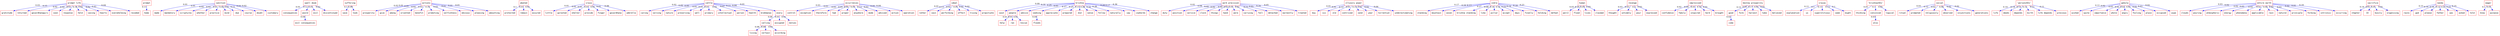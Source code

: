 strict digraph  {
	"prompt life"	 [color=red,
		fontname=courier,
		shape=box];
	gratitude	 [color=red,
		fontname=courier,
		shape=box];
	"prompt life" -> gratitude	 [color=blue,
		xlabel=0.03];
	returned	 [color=red,
		fontname=courier,
		shape=box];
	"prompt life" -> returned	 [color=blue,
		xlabel=0.15];
	govardhanagiri	 [color=red,
		fontname=courier,
		shape=box];
	"prompt life" -> govardhanagiri	 [color=blue,
		xlabel=0.02];
	soon	 [color=red,
		fontname=courier,
		shape=box];
	"prompt life" -> soon	 [color=blue,
		xlabel=0.02];
	response	 [color=red,
		fontname=courier,
		shape=box];
	"prompt life" -> response	 [color=blue,
		xlabel=0.03];
	held	 [color=red,
		fontname=courier,
		shape=box];
	"prompt life" -> held	 [color=blue,
		xlabel=0.16];
	saving	 [color=red,
		fontname=courier,
		shape=box];
	"prompt life" -> saving	 [color=blue,
		xlabel=0.02];
	hearts	 [color=red,
		fontname=courier,
		shape=box];
	"prompt life" -> hearts	 [color=blue,
		xlabel=0.02];
	overwhelming	 [color=red,
		fontname=courier,
		shape=box];
	"prompt life" -> overwhelming	 [color=blue,
		xlabel=0.03];
	receded	 [color=red,
		fontname=courier,
		shape=box];
	"prompt life" -> receded	 [color=blue,
		xlabel=0.04];
	prompt	 [color=red,
		fontname=courier,
		shape=box];
	home	 [color=red,
		fontname=courier,
		shape=box];
	prompt -> home	 [color=blue,
		xlabel=0.11];
	sanction	 [color=red,
		fontname=courier,
		shape=box];
	made	 [color=red,
		fontname=courier,
		shape=box];
	sanction -> made	 [color=blue,
		xlabel=0.01];
	mandatory	 [color=red,
		fontname=courier,
		shape=box];
	sanction -> mandatory	 [color=blue,
		xlabel=0.01];
	scriptures	 [color=red,
		fontname=courier,
		shape=box];
	sanction -> scriptures	 [color=blue,
		xlabel=0.02];
	whether	 [color=red,
		fontname=courier,
		shape=box];
	sanction -> whether	 [color=blue,
		xlabel=0.02];
	practice	 [color=red,
		fontname=courier,
		shape=box];
	sanction -> practice	 [color=blue,
		xlabel=0.01];
	mind	 [color=red,
		fontname=courier,
		shape=box];
	sanction -> mind	 [color=blue,
		xlabel=0.02];
	due	 [color=red,
		fontname=courier,
		shape=box];
	sanction -> due	 [color=blue,
		xlabel=0.01];
	course	 [color=red,
		fontname=courier,
		shape=box];
	sanction -> course	 [color=blue,
		xlabel=0.11];
	doubt	 [color=red,
		fontname=courier,
		shape=box];
	sanction -> doubt	 [color=blue,
		xlabel=0.03];
	customary	 [color=red,
		fontname=courier,
		shape=box];
	sanction -> customary	 [color=blue,
		xlabel=0.02];
	"spell doom"	 [color=red,
		fontname=courier,
		shape=box];
	consequences	 [color=red,
		fontname=courier,
		shape=box];
	"spell doom" -> consequences	 [color=blue,
		xlabel=0.01];
	would	 [color=red,
		fontname=courier,
		shape=box];
	"spell doom" -> would	 [color=blue,
		xlabel=0.12];
	evil	 [color=red,
		fontname=courier,
		shape=box];
	"spell doom" -> evil	 [color=blue,
		xlabel=0.01];
	discontinued	 [color=red,
		fontname=courier,
		shape=box];
	"spell doom" -> discontinued	 [color=blue,
		xlabel=0.02];
	"evil consequences"	 [color=red,
		fontname=courier,
		shape=box];
	would -> "evil consequences"	 [color=blue,
		xlabel=0.04];
	suffering	 [color=red,
		fontname=courier,
		shape=box];
	save	 [color=red,
		fontname=courier,
		shape=box];
	suffering -> save	 [color=blue,
		xlabel=0.1];
	took	 [color=red,
		fontname=courier,
		shape=box];
	suffering -> took	 [color=blue,
		xlabel=0.09];
	actions	 [color=red,
		fontname=courier,
		shape=box];
	prosperity	 [color=red,
		fontname=courier,
		shape=box];
	actions -> prosperity	 [color=blue,
		xlabel=0.02];
	give	 [color=red,
		fontname=courier,
		shape=box];
	actions -> give	 [color=blue,
		xlabel=0.01];
	among	 [color=red,
		fontname=courier,
		shape=box];
	actions -> among	 [color=blue,
		xlabel=0.01];
	oriented	 [color=red,
		fontname=courier,
		shape=box];
	actions -> oriented	 [color=blue,
		xlabel=0.02];
	benefit	 [color=red,
		fontname=courier,
		shape=box];
	actions -> benefit	 [color=blue,
		xlabel=0.03];
	promoting	 [color=red,
		fontname=courier,
		shape=box];
	actions -> promoting	 [color=blue,
		xlabel=0.14];
	selfishness	 [color=red,
		fontname=courier,
		shape=box];
	actions -> selfishness	 [color=blue,
		xlabel=0.03];
	obvious	 [color=red,
		fontname=courier,
		shape=box];
	actions -> obvious	 [color=blue,
		xlabel=0.01];
	pleasing	 [color=red,
		fontname=courier,
		shape=box];
	actions -> pleasing	 [color=blue,
		xlabel=0.01];
	amounting	 [color=red,
		fontname=courier,
		shape=box];
	actions -> amounting	 [color=blue,
		xlabel=0.01];
	abated	 [color=red,
		fontname=courier,
		shape=box];
	protected	 [color=red,
		fontname=courier,
		shape=box];
	abated -> protected	 [color=blue,
		xlabel=0.1];
	remain	 [color=red,
		fontname=courier,
		shape=box];
	abated -> remain	 [color=blue,
		xlabel=0.01];
	assured	 [color=red,
		fontname=courier,
		shape=box];
	abated -> assured	 [color=blue,
		xlabel=0.01];
	vraja	 [color=red,
		fontname=courier,
		shape=box];
	little	 [color=red,
		fontname=courier,
		shape=box];
	vraja -> little	 [color=blue,
		xlabel=0.01];
	uprooted	 [color=red,
		fontname=courier,
		shape=box];
	vraja -> uprooted	 [color=blue,
		xlabel=0.01];
	shelter	 [color=red,
		fontname=courier,
		shape=box];
	vraja -> shelter	 [color=blue,
		xlabel=0.01];
	provide	 [color=red,
		fontname=courier,
		shape=box];
	vraja -> provide	 [color=blue,
		xlabel=0.01];
	finger	 [color=red,
		fontname=courier,
		shape=box];
	vraja -> finger	 [color=blue,
		xlabel=0.01];
	govardhana	 [color=red,
		fontname=courier,
		shape=box];
	vraja -> govardhana	 [color=blue,
		xlabel=0.01];
	umbrella	 [color=red,
		fontname=courier,
		shape=box];
	vraja -> umbrella	 [color=blue,
		xlabel=0.06];
	cattle	 [color=red,
		fontname=courier,
		shape=box];
	caring	 [color=red,
		fontname=courier,
		shape=box];
	cattle -> caring	 [color=blue,
		xlabel=0.02];
	serving	 [color=red,
		fontname=courier,
		shape=box];
	cattle -> serving	 [color=blue,
		xlabel=0.02];
	nature	 [color=red,
		fontname=courier,
		shape=box];
	cattle -> nature	 [color=blue,
		xlabel=0.05];
	preserving	 [color=red,
		fontname=courier,
		shape=box];
	cattle -> preserving	 [color=blue,
		xlabel=0.01];
	well	 [color=red,
		fontname=courier,
		shape=box];
	cattle -> well	 [color=blue,
		xlabel=0.01];
	primary	 [color=red,
		fontname=courier,
		shape=box];
	cattle -> primary	 [color=blue,
		xlabel=0.01];
	intellectual	 [color=red,
		fontname=courier,
		shape=box];
	cattle -> intellectual	 [color=blue,
		xlabel=0.02];
	person	 [color=red,
		fontname=courier,
		shape=box];
	cattle -> person	 [color=blue,
		xlabel=0.07];
	health	 [color=red,
		fontname=courier,
		shape=box];
	cattle -> health	 [color=blue,
		xlabel=0.11];
	brahmanas	 [color=red,
		fontname=courier,
		shape=box];
	cattle -> brahmanas	 [color=blue,
		xlabel=0.04];
	every	 [color=red,
		fontname=courier,
		shape=box];
	cattle -> every	 [color=blue,
		xlabel=0.01];
	calling	 [color=red,
		fontname=courier,
		shape=box];
	every -> calling	 [color=blue,
		xlabel=0.06];
	assigned	 [color=red,
		fontname=courier,
		shape=box];
	every -> assigned	 [color=blue,
		xlabel=0.01];
	duties	 [color=red,
		fontname=courier,
		shape=box];
	every -> duties	 [color=blue,
		xlabel=0.01];
	living	 [color=red,
		fontname=courier,
		shape=box];
	calling -> living	 [color=blue,
		xlabel=0.08];
	certain	 [color=red,
		fontname=courier,
		shape=box];
	calling -> certain	 [color=blue,
		xlabel=0.08];
	according	 [color=red,
		fontname=courier,
		shape=box];
	calling -> according	 [color=blue,
		xlabel=0.05];
	occurrences	 [color=red,
		fontname=courier,
		shape=box];
	control	 [color=red,
		fontname=courier,
		shape=box];
	occurrences -> control	 [color=blue,
		xlabel=0.03];
	exception	 [color=red,
		fontname=courier,
		shape=box];
	occurrences -> exception	 [color=blue,
		xlabel=0.03];
	therefore	 [color=red,
		fontname=courier,
		shape=box];
	occurrences -> therefore	 [color=blue,
		xlabel=0.03];
	had	 [color=red,
		fontname=courier,
		shape=box];
	occurrences -> had	 [color=blue,
		xlabel=0.05];
	proper	 [color=red,
		fontname=courier,
		shape=box];
	occurrences -> proper	 [color=blue,
		xlabel=0.04];
	anywhere	 [color=red,
		fontname=courier,
		shape=box];
	occurrences -> anywhere	 [color=blue,
		xlabel=0.03];
	mode	 [color=red,
		fontname=courier,
		shape=box];
	occurrences -> mode	 [color=blue,
		xlabel=0.13];
	advised	 [color=red,
		fontname=courier,
		shape=box];
	occurrences -> advised	 [color=blue,
		xlabel=0.03];
	action	 [color=red,
		fontname=courier,
		shape=box];
	occurrences -> action	 [color=blue,
		xlabel=0.05];
	operation	 [color=red,
		fontname=courier,
		shape=box];
	occurrences -> operation	 [color=blue,
		xlabel=0.04];
	ideal	 [color=red,
		fontname=courier,
		shape=box];
	rather	 [color=red,
		fontname=courier,
		shape=box];
	ideal -> rather	 [color=blue,
		xlabel=0.01];
	vain	 [color=red,
		fontname=courier,
		shape=box];
	ideal -> vain	 [color=blue,
		xlabel=0.13];
	performing	 [color=red,
		fontname=courier,
		shape=box];
	ideal -> performing	 [color=blue,
		xlabel=0.02];
	effect	 [color=red,
		fontname=courier,
		shape=box];
	ideal -> effect	 [color=blue,
		xlabel=0.01];
	trying	 [color=red,
		fontname=courier,
		shape=box];
	ideal -> trying	 [color=blue,
		xlabel=0.01];
	propitiate	 [color=red,
		fontname=courier,
		shape=box];
	ideal -> propitiate	 [color=blue,
		xlabel=0.02];
	krishna	 [color=red,
		fontname=courier,
		shape=box];
	said	 [color=red,
		fontname=courier,
		shape=box];
	krishna -> said	 [color=blue,
		xlabel=0.09];
	people	 [color=red,
		fontname=courier,
		shape=box];
	krishna -> people	 [color=blue,
		xlabel=0.31];
	advice	 [color=red,
		fontname=courier,
		shape=box];
	krishna -> advice	 [color=blue,
		xlabel=0.25];
	seeking	 [color=red,
		fontname=courier,
		shape=box];
	krishna -> seeking	 [color=blue,
		xlabel=0.03];
	appreciate	 [color=red,
		fontname=courier,
		shape=box];
	krishna -> appreciate	 [color=blue,
		xlabel=0.17];
	prepared	 [color=red,
		fontname=courier,
		shape=box];
	krishna -> prepared	 [color=blue,
		xlabel=0.25];
	did	 [color=red,
		fontname=courier,
		shape=box];
	krishna -> did	 [color=blue,
		xlabel=0.15];
	sense	 [color=red,
		fontname=courier,
		shape=box];
	krishna -> sense	 [color=blue,
		xlabel=0.29];
	follow	 [color=red,
		fontname=courier,
		shape=box];
	krishna -> follow	 [color=blue,
		xlabel=0.32];
	naturally	 [color=red,
		fontname=courier,
		shape=box];
	krishna -> naturally	 [color=blue,
		xlabel=0.28];
	saw	 [color=red,
		fontname=courier,
		shape=box];
	krishna -> saw	 [color=blue,
		xlabel=0.24];
	cowherds	 [color=red,
		fontname=courier,
		shape=box];
	krishna -> cowherds	 [color=blue,
		xlabel=0.17];
	change	 [color=red,
		fontname=courier,
		shape=box];
	krishna -> change	 [color=blue,
		xlabel=0.36];
	help	 [color=red,
		fontname=courier,
		shape=box];
	people -> help	 [color=blue,
		xlabel=0.01];
	ran	 [color=red,
		fontname=courier,
		shape=box];
	people -> ran	 [color=blue,
		xlabel=0.01];
	rescue	 [color=red,
		fontname=courier,
		shape=box];
	people -> rescue	 [color=blue,
		xlabel=0.01];
	floods	 [color=red,
		fontname=courier,
		shape=box];
	seeking -> floods	 [color=blue,
		xlabel=0.04];
	"work precision"	 [color=red,
		fontname=courier,
		shape=box];
	duty	 [color=red,
		fontname=courier,
		shape=box];
	"work precision" -> duty	 [color=blue,
		xlabel=0.02];
	position	 [color=red,
		fontname=courier,
		shape=box];
	"work precision" -> position	 [color=blue,
		xlabel=0.04];
	service	 [color=red,
		fontname=courier,
		shape=box];
	"work precision" -> service	 [color=blue,
		xlabel=0.02];
	clock	 [color=red,
		fontname=courier,
		shape=box];
	"work precision" -> clock	 [color=blue,
		xlabel=0.02];
	things	 [color=red,
		fontname=courier,
		shape=box];
	"work precision" -> things	 [color=blue,
		xlabel=0.02];
	hand	 [color=red,
		fontname=courier,
		shape=box];
	"work precision" -> hand	 [color=blue,
		xlabel=0.02];
	were	 [color=red,
		fontname=courier,
		shape=box];
	"work precision" -> were	 [color=blue,
		xlabel=0.03];
	carrying	 [color=red,
		fontname=courier,
		shape=box];
	"work precision" -> carrying	 [color=blue,
		xlabel=0.02];
	fall	 [color=red,
		fontname=courier,
		shape=box];
	"work precision" -> fall	 [color=blue,
		xlabel=0.15];
	detached	 [color=red,
		fontname=courier,
		shape=box];
	"work precision" -> detached	 [color=blue,
		xlabel=0.05];
	earnestly	 [color=red,
		fontname=courier,
		shape=box];
	"work precision" -> earnestly	 [color=blue,
		xlabel=0.16];
	treated	 [color=red,
		fontname=courier,
		shape=box];
	"work precision" -> treated	 [color=blue,
		xlabel=0.05];
	"illusory power"	 [color=red,
		fontname=courier,
		shape=box];
	boy	 [color=red,
		fontname=courier,
		shape=box];
	"illusory power" -> boy	 [color=blue,
		xlabel=0.01];
	six	 [color=red,
		fontname=courier,
		shape=box];
	"illusory power" -> six	 [color=blue,
		xlabel=0.01];
	old	 [color=red,
		fontname=courier,
		shape=box];
	"illusory power" -> old	 [color=blue,
		xlabel=0.12];
	contrived	 [color=red,
		fontname=courier,
		shape=box];
	"illusory power" -> contrived	 [color=blue,
		xlabel=0.01];
	send	 [color=red,
		fontname=courier,
		shape=box];
	"illusory power" -> send	 [color=blue,
		xlabel=0.13];
	year	 [color=red,
		fontname=courier,
		shape=box];
	"illusory power" -> year	 [color=blue,
		xlabel=0.01];
	torrential	 [color=red,
		fontname=courier,
		shape=box];
	"illusory power" -> torrential	 [color=blue,
		xlabel=0.02];
	underestimating	 [color=red,
		fontname=courier,
		shape=box];
	"illusory power" -> underestimating	 [color=blue,
		xlabel=0.04];
	indra	 [color=red,
		fontname=courier,
		shape=box];
	standing	 [color=red,
		fontname=courier,
		shape=box];
	indra -> standing	 [color=blue,
		xlabel=0.17];
	mountain	 [color=red,
		fontname=courier,
		shape=box];
	indra -> mountain	 [color=blue,
		xlabel=0.16];
	seven	 [color=red,
		fontname=courier,
		shape=box];
	indra -> seven	 [color=blue,
		xlabel=0.13];
	"krishna standing"	 [color=red,
		fontname=courier,
		shape=box];
	indra -> "krishna standing"	 [color=blue,
		xlabel=0.27];
	like	 [color=red,
		fontname=courier,
		shape=box];
	indra -> like	 [color=blue,
		xlabel=0.08];
	pillar	 [color=red,
		fontname=courier,
		shape=box];
	indra -> pillar	 [color=blue,
		xlabel=0.14];
	accept	 [color=red,
		fontname=courier,
		shape=box];
	indra -> accept	 [color=blue,
		xlabel=0.14];
	days	 [color=red,
		fontname=courier,
		shape=box];
	indra -> days	 [color=blue,
		xlabel=0.23];
	finally	 [color=red,
		fontname=courier,
		shape=box];
	indra -> finally	 [color=blue,
		xlabel=0.14];
	holding	 [color=red,
		fontname=courier,
		shape=box];
	indra -> holding	 [color=blue,
		xlabel=0.18];
	defeat	 [color=red,
		fontname=courier,
		shape=box];
	indra -> defeat	 [color=blue,
		xlabel=0.23];
	human	 [color=red,
		fontname=courier,
		shape=box];
	peril	 [color=red,
		fontname=courier,
		shape=box];
	human -> peril	 [color=blue,
		xlabel=0.03];
	flood	 [color=red,
		fontname=courier,
		shape=box];
	human -> flood	 [color=blue,
		xlabel=0.26];
	lives	 [color=red,
		fontname=courier,
		shape=box];
	human -> lives	 [color=blue,
		xlabel=0.05];
	claimed	 [color=red,
		fontname=courier,
		shape=box];
	human -> claimed	 [color=blue,
		xlabel=0.05];
	revenge	 [color=red,
		fontname=courier,
		shape=box];
	thought	 [color=red,
		fontname=courier,
		shape=box];
	revenge -> thought	 [color=blue,
		xlabel=0.03];
	untimely	 [color=red,
		fontname=courier,
		shape=box];
	revenge -> untimely	 [color=blue,
		xlabel=0.03];
	pour	 [color=red,
		fontname=courier,
		shape=box];
	revenge -> pour	 [color=blue,
		xlabel=0.2];
	expressed	 [color=red,
		fontname=courier,
		shape=box];
	revenge -> expressed	 [color=blue,
		xlabel=0.03];
	improvised	 [color=red,
		fontname=courier,
		shape=box];
	confidence	 [color=red,
		fontname=courier,
		shape=box];
	improvised -> confidence	 [color=blue,
		xlabel=0.02];
	family	 [color=red,
		fontname=courier,
		shape=box];
	improvised -> family	 [color=blue,
		xlabel=0.04];
	inspired	 [color=red,
		fontname=courier,
		shape=box];
	improvised -> inspired	 [color=blue,
		xlabel=0.01];
	herd	 [color=red,
		fontname=courier,
		shape=box];
	improvised -> herd	 [color=blue,
		xlabel=0.14];
	brought	 [color=red,
		fontname=courier,
		shape=box];
	improvised -> brought	 [color=blue,
		xlabel=0.01];
	"bestow prosperity"	 [color=red,
		fontname=courier,
		shape=box];
	good	 [color=red,
		fontname=courier,
		shape=box];
	"bestow prosperity" -> good	 [color=blue,
		xlabel=0.12];
	form	 [color=red,
		fontname=courier,
		shape=box];
	"bestow prosperity" -> form	 [color=blue,
		xlabel=0.01];
	harvest	 [color=red,
		fontname=courier,
		shape=box];
	"bestow prosperity" -> harvest	 [color=blue,
		xlabel=0.17];
	take	 [color=red,
		fontname=courier,
		shape=box];
	"bestow prosperity" -> take	 [color=blue,
		xlabel=0.01];
	believed	 [color=red,
		fontname=courier,
		shape=box];
	"bestow prosperity" -> believed	 [color=blue,
		xlabel=0.01];
	come	 [color=red,
		fontname=courier,
		shape=box];
	good -> come	 [color=blue,
		xlabel=0.02];
	vrajas	 [color=red,
		fontname=courier,
		shape=box];
	explanation	 [color=red,
		fontname=courier,
		shape=box];
	vrajas -> explanation	 [color=blue,
		xlabel=0.11];
	us	 [color=red,
		fontname=courier,
		shape=box];
	vrajas -> us	 [color=blue,
		xlabel=0.1];
	superstitious	 [color=red,
		fontname=courier,
		shape=box];
	vrajas -> superstitious	 [color=blue,
		xlabel=0.13];
	seem	 [color=red,
		fontname=courier,
		shape=box];
	vrajas -> seem	 [color=blue,
		xlabel=0.13];
	might	 [color=red,
		fontname=courier,
		shape=box];
	vrajas -> might	 [color=blue,
		xlabel=0.1];
	"'krishna\x92s'"	 [color=red,
		fontname=courier,
		shape=box];
	thinking	 [color=red,
		fontname=courier,
		shape=box];
	"'krishna\x92s'" -> thinking	 [color=blue,
		xlabel=0.01];
	convinced	 [color=red,
		fontname=courier,
		shape=box];
	"'krishna\x92s'" -> convinced	 [color=blue,
		xlabel=0.1];
	logical	 [color=red,
		fontname=courier,
		shape=box];
	"'krishna\x92s'" -> logical	 [color=blue,
		xlabel=0.01];
	also	 [color=red,
		fontname=courier,
		shape=box];
	convinced -> also	 [color=blue,
		xlabel=0.03];
	social	 [color=red,
		fontname=courier,
		shape=box];
	ritual	 [color=red,
		fontname=courier,
		shape=box];
	social -> ritual	 [color=blue,
		xlabel=0.03];
	prompted	 [color=red,
		fontname=courier,
		shape=box];
	social -> prompted	 [color=blue,
		xlabel=0.12];
	religiously	 [color=red,
		fontname=courier,
		shape=box];
	social -> religiously	 [color=blue,
		xlabel=0.02];
	observed	 [color=red,
		fontname=courier,
		shape=box];
	social -> observed	 [color=blue,
		xlabel=0.02];
	injunctions	 [color=red,
		fontname=courier,
		shape=box];
	social -> injunctions	 [color=blue,
		xlabel=0.02];
	generations	 [color=red,
		fontname=courier,
		shape=box];
	social -> generations	 [color=blue,
		xlabel=0.02];
	"'person\x92s'"	 [color=red,
		fontname=courier,
		shape=box];
	life	 [color=red,
		fontname=courier,
		shape=box];
	"'person\x92s'" -> life	 [color=blue,
		xlabel=0.14];
	deeds	 [color=red,
		fontname=courier,
		shape=box];
	"'person\x92s'" -> deeds	 [color=blue,
		xlabel=0.14];
	depends	 [color=red,
		fontname=courier,
		shape=box];
	"'person\x92s'" -> depends	 [color=blue,
		xlabel=0.14];
	birth	 [color=red,
		fontname=courier,
		shape=box];
	"'person\x92s'" -> birth	 [color=blue,
		xlabel=0.12];
	"life depends"	 [color=red,
		fontname=courier,
		shape=box];
	"'person\x92s'" -> "life depends"	 [color=blue,
		xlabel=0.11];
	previous	 [color=red,
		fontname=courier,
		shape=box];
	"'person\x92s'" -> previous	 [color=blue,
		xlabel=0.11];
	gokula	 [color=red,
		fontname=courier,
		shape=box];
	wished	 [color=red,
		fontname=courier,
		shape=box];
	gokula -> wished	 [color=blue,
		xlabel=0.11];
	spite	 [color=red,
		fontname=courier,
		shape=box];
	gokula -> spite	 [color=blue,
		xlabel=0.02];
	importance	 [color=red,
		fontname=courier,
		shape=box];
	gokula -> importance	 [color=blue,
		xlabel=0.03];
	whole	 [color=red,
		fontname=courier,
		shape=box];
	gokula -> whole	 [color=blue,
		xlabel=0.02];
	angry	 [color=red,
		fontname=courier,
		shape=box];
	gokula -> angry	 [color=blue,
		xlabel=0.02];
	foiling	 [color=red,
		fontname=courier,
		shape=box];
	gokula -> foiling	 [color=blue,
		xlabel=0.01];
	place	 [color=red,
		fontname=courier,
		shape=box];
	gokula -> place	 [color=blue,
		xlabel=0.01];
	occupied	 [color=red,
		fontname=courier,
		shape=box];
	gokula -> occupied	 [color=blue,
		xlabel=0.03];
	wipe	 [color=red,
		fontname=courier,
		shape=box];
	gokula -> wipe	 [color=blue,
		xlabel=0.02];
	"entire earth"	 [color=red,
		fontname=courier,
		shape=box];
	clouds	 [color=red,
		fontname=courier,
		shape=box];
	"entire earth" -> clouds	 [color=blue,
		xlabel=0.03];
	pouring	 [color=red,
		fontname=courier,
		shape=box];
	"entire earth" -> pouring	 [color=blue,
		xlabel=0.02];
	atmospheric	 [color=red,
		fontname=courier,
		shape=box];
	"entire earth" -> atmospheric	 [color=blue,
		xlabel=0.02];
	energy	 [color=red,
		fontname=courier,
		shape=box];
	"entire earth" -> energy	 [color=blue,
		xlabel=0.03];
	phenomena	 [color=red,
		fontname=courier,
		shape=box];
	"entire earth" -> phenomena	 [color=blue,
		xlabel=0.02];
	applicable	 [color=red,
		fontname=courier,
		shape=box];
	"entire earth" -> applicable	 [color=blue,
		xlabel=0.02];
	rain	 [color=red,
		fontname=courier,
		shape=box];
	"entire earth" -> rain	 [color=blue,
		xlabel=0.02];
	natural	 [color=red,
		fontname=courier,
		shape=box];
	"entire earth" -> natural	 [color=blue,
		xlabel=0.02];
	principle	 [color=red,
		fontname=courier,
		shape=box];
	"entire earth" -> principle	 [color=blue,
		xlabel=0.03];
	forming	 [color=red,
		fontname=courier,
		shape=box];
	"entire earth" -> forming	 [color=blue,
		xlabel=0.02];
	intrinsic	 [color=red,
		fontname=courier,
		shape=box];
	"entire earth" -> intrinsic	 [color=blue,
		xlabel=0.01];
	occurring	 [color=red,
		fontname=courier,
		shape=box];
	"entire earth" -> occurring	 [color=blue,
		xlabel=0.16];
	sacrifice	 [color=red,
		fontname=courier,
		shape=box];
	chapter	 [color=red,
		fontname=courier,
		shape=box];
	sacrifice -> chapter	 [color=blue,
		xlabel=0.14];
	33	 [color=red,
		fontname=courier,
		shape=box];
	sacrifice -> 33	 [color=blue,
		xlabel=0.01];
	busily	 [color=red,
		fontname=courier,
		shape=box];
	sacrifice -> busily	 [color=blue,
		xlabel=0.01];
	organising	 [color=red,
		fontname=courier,
		shape=box];
	sacrifice -> organising	 [color=blue,
		xlabel=0.01];
	nanda	 [color=red,
		fontname=courier,
		shape=box];
	rains	 [color=red,
		fontname=courier,
		shape=box];
	nanda -> rains	 [color=blue,
		xlabel=0.15];
	god	 [color=red,
		fontname=courier,
		shape=box];
	nanda -> god	 [color=blue,
		xlabel=0.14];
	please	 [color=red,
		fontname=courier,
		shape=box];
	nanda -> please	 [color=blue,
		xlabel=0.16];
	father	 [color=red,
		fontname=courier,
		shape=box];
	nanda -> father	 [color=blue,
		xlabel=0.12];
	was	 [color=red,
		fontname=courier,
		shape=box];
	nanda -> was	 [color=blue,
		xlabel=0.27];
	asked	 [color=red,
		fontname=courier,
		shape=box];
	nanda -> asked	 [color=blue,
		xlabel=0.25];
	told	 [color=red,
		fontname=courier,
		shape=box];
	nanda -> told	 [color=blue,
		xlabel=0.25];
	eager	 [color=red,
		fontname=courier,
		shape=box];
	know	 [color=red,
		fontname=courier,
		shape=box];
	eager -> know	 [color=blue,
		xlabel=0.1];
	purpose	 [color=red,
		fontname=courier,
		shape=box];
	eager -> purpose	 [color=blue,
		xlabel=0.01];
}
